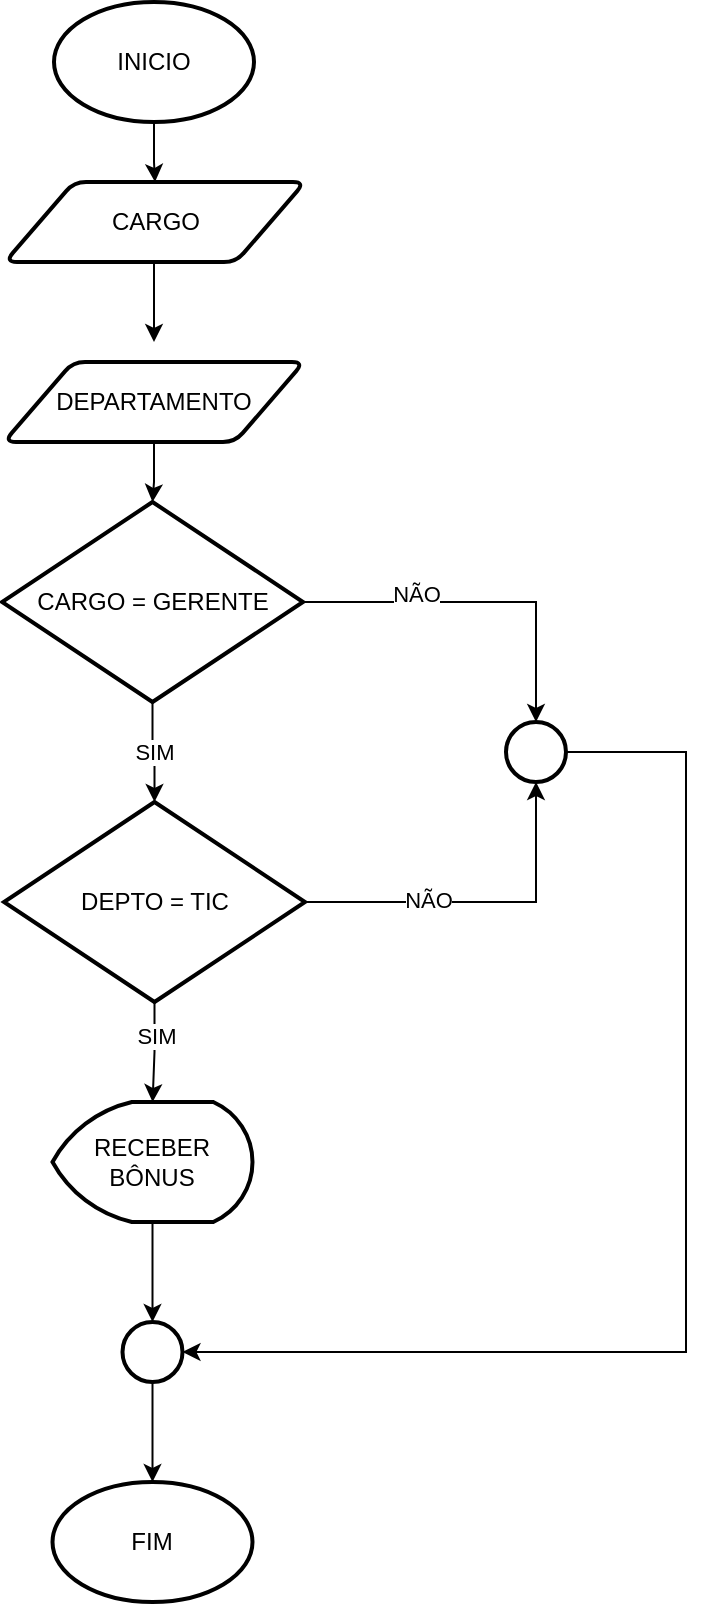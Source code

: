 <mxfile version="26.0.3" pages="2">
  <diagram name="Bônus" id="I6atK-zqzm6yci3fSdi4">
    <mxGraphModel dx="1050" dy="557" grid="1" gridSize="10" guides="1" tooltips="1" connect="1" arrows="1" fold="1" page="1" pageScale="1" pageWidth="827" pageHeight="1169" math="0" shadow="0">
      <root>
        <mxCell id="0" />
        <mxCell id="1" parent="0" />
        <mxCell id="h5LrMPbRycZzj3om4tuv-26" value="" style="edgeStyle=orthogonalEdgeStyle;rounded=0;orthogonalLoop=1;jettySize=auto;html=1;" edge="1" parent="1" source="h5LrMPbRycZzj3om4tuv-1" target="h5LrMPbRycZzj3om4tuv-6">
          <mxGeometry relative="1" as="geometry" />
        </mxCell>
        <mxCell id="h5LrMPbRycZzj3om4tuv-1" value="INICIO" style="strokeWidth=2;html=1;shape=mxgraph.flowchart.start_1;whiteSpace=wrap;" vertex="1" parent="1">
          <mxGeometry x="364" y="20" width="100" height="60" as="geometry" />
        </mxCell>
        <mxCell id="h5LrMPbRycZzj3om4tuv-2" value="FIM" style="strokeWidth=2;html=1;shape=mxgraph.flowchart.start_1;whiteSpace=wrap;" vertex="1" parent="1">
          <mxGeometry x="363.25" y="760" width="100" height="60" as="geometry" />
        </mxCell>
        <mxCell id="h5LrMPbRycZzj3om4tuv-30" value="" style="edgeStyle=orthogonalEdgeStyle;rounded=0;orthogonalLoop=1;jettySize=auto;html=1;" edge="1" parent="1" source="h5LrMPbRycZzj3om4tuv-5" target="h5LrMPbRycZzj3om4tuv-9">
          <mxGeometry relative="1" as="geometry" />
        </mxCell>
        <mxCell id="h5LrMPbRycZzj3om4tuv-5" value="DEPARTAMENTO" style="shape=parallelogram;html=1;strokeWidth=2;perimeter=parallelogramPerimeter;whiteSpace=wrap;rounded=1;arcSize=12;size=0.23;" vertex="1" parent="1">
          <mxGeometry x="339" y="200" width="150" height="40" as="geometry" />
        </mxCell>
        <mxCell id="h5LrMPbRycZzj3om4tuv-29" style="edgeStyle=orthogonalEdgeStyle;rounded=0;orthogonalLoop=1;jettySize=auto;html=1;" edge="1" parent="1" source="h5LrMPbRycZzj3om4tuv-6">
          <mxGeometry relative="1" as="geometry">
            <mxPoint x="414" y="190" as="targetPoint" />
          </mxGeometry>
        </mxCell>
        <mxCell id="h5LrMPbRycZzj3om4tuv-6" value="CARGO" style="shape=parallelogram;html=1;strokeWidth=2;perimeter=parallelogramPerimeter;whiteSpace=wrap;rounded=1;arcSize=12;size=0.23;" vertex="1" parent="1">
          <mxGeometry x="339.5" y="110" width="150" height="40" as="geometry" />
        </mxCell>
        <mxCell id="h5LrMPbRycZzj3om4tuv-53" value="" style="edgeStyle=orthogonalEdgeStyle;rounded=0;orthogonalLoop=1;jettySize=auto;html=1;" edge="1" parent="1" source="h5LrMPbRycZzj3om4tuv-8" target="h5LrMPbRycZzj3om4tuv-52">
          <mxGeometry relative="1" as="geometry" />
        </mxCell>
        <mxCell id="h5LrMPbRycZzj3om4tuv-8" value="RECEBER BÔNUS" style="strokeWidth=2;html=1;shape=mxgraph.flowchart.display;whiteSpace=wrap;" vertex="1" parent="1">
          <mxGeometry x="363.25" y="570" width="100" height="60" as="geometry" />
        </mxCell>
        <mxCell id="h5LrMPbRycZzj3om4tuv-40" style="edgeStyle=orthogonalEdgeStyle;rounded=0;orthogonalLoop=1;jettySize=auto;html=1;" edge="1" parent="1" source="h5LrMPbRycZzj3om4tuv-9" target="h5LrMPbRycZzj3om4tuv-21">
          <mxGeometry relative="1" as="geometry" />
        </mxCell>
        <mxCell id="h5LrMPbRycZzj3om4tuv-41" value="NÃO" style="edgeLabel;html=1;align=center;verticalAlign=middle;resizable=0;points=[];" vertex="1" connectable="0" parent="h5LrMPbRycZzj3om4tuv-40">
          <mxGeometry x="-0.362" y="4" relative="1" as="geometry">
            <mxPoint as="offset" />
          </mxGeometry>
        </mxCell>
        <mxCell id="h5LrMPbRycZzj3om4tuv-43" value="" style="edgeStyle=orthogonalEdgeStyle;rounded=0;orthogonalLoop=1;jettySize=auto;html=1;" edge="1" parent="1" source="h5LrMPbRycZzj3om4tuv-9" target="h5LrMPbRycZzj3om4tuv-42">
          <mxGeometry relative="1" as="geometry" />
        </mxCell>
        <mxCell id="h5LrMPbRycZzj3om4tuv-44" value="SIM" style="edgeLabel;html=1;align=center;verticalAlign=middle;resizable=0;points=[];" vertex="1" connectable="0" parent="h5LrMPbRycZzj3om4tuv-43">
          <mxGeometry x="-0.029" relative="1" as="geometry">
            <mxPoint as="offset" />
          </mxGeometry>
        </mxCell>
        <mxCell id="h5LrMPbRycZzj3om4tuv-9" value="&lt;font&gt;CARGO = GERENTE&lt;/font&gt;" style="strokeWidth=2;html=1;shape=mxgraph.flowchart.decision;whiteSpace=wrap;" vertex="1" parent="1">
          <mxGeometry x="338" y="270" width="150.5" height="100" as="geometry" />
        </mxCell>
        <mxCell id="h5LrMPbRycZzj3om4tuv-51" style="edgeStyle=orthogonalEdgeStyle;rounded=0;orthogonalLoop=1;jettySize=auto;html=1;entryX=1;entryY=0.5;entryDx=0;entryDy=0;entryPerimeter=0;" edge="1" parent="1" source="h5LrMPbRycZzj3om4tuv-21" target="h5LrMPbRycZzj3om4tuv-52">
          <mxGeometry relative="1" as="geometry">
            <mxPoint x="690" y="670" as="targetPoint" />
            <Array as="points">
              <mxPoint x="680" y="395" />
              <mxPoint x="680" y="695" />
            </Array>
          </mxGeometry>
        </mxCell>
        <mxCell id="h5LrMPbRycZzj3om4tuv-21" value="" style="strokeWidth=2;html=1;shape=mxgraph.flowchart.start_2;whiteSpace=wrap;" vertex="1" parent="1">
          <mxGeometry x="590" y="380" width="30" height="30" as="geometry" />
        </mxCell>
        <mxCell id="h5LrMPbRycZzj3om4tuv-45" value="" style="edgeStyle=orthogonalEdgeStyle;rounded=0;orthogonalLoop=1;jettySize=auto;html=1;" edge="1" parent="1" source="h5LrMPbRycZzj3om4tuv-42" target="h5LrMPbRycZzj3om4tuv-8">
          <mxGeometry relative="1" as="geometry" />
        </mxCell>
        <mxCell id="h5LrMPbRycZzj3om4tuv-46" value="SIM" style="edgeLabel;html=1;align=center;verticalAlign=middle;resizable=0;points=[];" vertex="1" connectable="0" parent="h5LrMPbRycZzj3om4tuv-45">
          <mxGeometry x="-0.333" relative="1" as="geometry">
            <mxPoint as="offset" />
          </mxGeometry>
        </mxCell>
        <mxCell id="h5LrMPbRycZzj3om4tuv-47" style="edgeStyle=orthogonalEdgeStyle;rounded=0;orthogonalLoop=1;jettySize=auto;html=1;exitX=1;exitY=0.5;exitDx=0;exitDy=0;exitPerimeter=0;" edge="1" parent="1" source="h5LrMPbRycZzj3om4tuv-42" target="h5LrMPbRycZzj3om4tuv-21">
          <mxGeometry relative="1" as="geometry" />
        </mxCell>
        <mxCell id="h5LrMPbRycZzj3om4tuv-50" value="NÃO" style="edgeLabel;html=1;align=center;verticalAlign=middle;resizable=0;points=[];" vertex="1" connectable="0" parent="h5LrMPbRycZzj3om4tuv-47">
          <mxGeometry x="-0.301" y="1" relative="1" as="geometry">
            <mxPoint as="offset" />
          </mxGeometry>
        </mxCell>
        <mxCell id="h5LrMPbRycZzj3om4tuv-42" value="&lt;font&gt;DEPTO = TIC&lt;/font&gt;" style="strokeWidth=2;html=1;shape=mxgraph.flowchart.decision;whiteSpace=wrap;" vertex="1" parent="1">
          <mxGeometry x="339" y="420" width="150.5" height="100" as="geometry" />
        </mxCell>
        <mxCell id="h5LrMPbRycZzj3om4tuv-54" value="" style="edgeStyle=orthogonalEdgeStyle;rounded=0;orthogonalLoop=1;jettySize=auto;html=1;" edge="1" parent="1" source="h5LrMPbRycZzj3om4tuv-52" target="h5LrMPbRycZzj3om4tuv-2">
          <mxGeometry relative="1" as="geometry" />
        </mxCell>
        <mxCell id="h5LrMPbRycZzj3om4tuv-52" value="" style="strokeWidth=2;html=1;shape=mxgraph.flowchart.start_2;whiteSpace=wrap;" vertex="1" parent="1">
          <mxGeometry x="398.25" y="680" width="30" height="30" as="geometry" />
        </mxCell>
      </root>
    </mxGraphModel>
  </diagram>
  <diagram id="xArBlTrHpGpAk1ALvUMy" name="Bônus Plus">
    <mxGraphModel dx="1313" dy="696" grid="1" gridSize="10" guides="1" tooltips="1" connect="1" arrows="1" fold="1" page="1" pageScale="1" pageWidth="827" pageHeight="1169" math="0" shadow="0">
      <root>
        <mxCell id="0" />
        <mxCell id="1" parent="0" />
        <mxCell id="fupPDlhd63PPvMUo3qvb-1" value="" style="edgeStyle=orthogonalEdgeStyle;rounded=0;orthogonalLoop=1;jettySize=auto;html=1;" edge="1" parent="1" source="fupPDlhd63PPvMUo3qvb-2" target="fupPDlhd63PPvMUo3qvb-7">
          <mxGeometry relative="1" as="geometry" />
        </mxCell>
        <mxCell id="fupPDlhd63PPvMUo3qvb-2" value="INICIO" style="strokeWidth=2;html=1;shape=mxgraph.flowchart.start_1;whiteSpace=wrap;" vertex="1" parent="1">
          <mxGeometry x="364" y="20" width="100" height="60" as="geometry" />
        </mxCell>
        <mxCell id="fupPDlhd63PPvMUo3qvb-3" value="FIM" style="strokeWidth=2;html=1;shape=mxgraph.flowchart.start_1;whiteSpace=wrap;" vertex="1" parent="1">
          <mxGeometry x="364.75" y="900" width="100" height="60" as="geometry" />
        </mxCell>
        <mxCell id="fupPDlhd63PPvMUo3qvb-4" value="" style="edgeStyle=orthogonalEdgeStyle;rounded=0;orthogonalLoop=1;jettySize=auto;html=1;" edge="1" parent="1" source="fupPDlhd63PPvMUo3qvb-5" target="fupPDlhd63PPvMUo3qvb-14">
          <mxGeometry relative="1" as="geometry" />
        </mxCell>
        <mxCell id="fupPDlhd63PPvMUo3qvb-5" value="DEPARTAMENTO" style="shape=parallelogram;html=1;strokeWidth=2;perimeter=parallelogramPerimeter;whiteSpace=wrap;rounded=1;arcSize=12;size=0.23;" vertex="1" parent="1">
          <mxGeometry x="339" y="200" width="150" height="40" as="geometry" />
        </mxCell>
        <mxCell id="fupPDlhd63PPvMUo3qvb-6" style="edgeStyle=orthogonalEdgeStyle;rounded=0;orthogonalLoop=1;jettySize=auto;html=1;" edge="1" parent="1" source="fupPDlhd63PPvMUo3qvb-7">
          <mxGeometry relative="1" as="geometry">
            <mxPoint x="414" y="190" as="targetPoint" />
          </mxGeometry>
        </mxCell>
        <mxCell id="fupPDlhd63PPvMUo3qvb-7" value="CARGO" style="shape=parallelogram;html=1;strokeWidth=2;perimeter=parallelogramPerimeter;whiteSpace=wrap;rounded=1;arcSize=12;size=0.23;" vertex="1" parent="1">
          <mxGeometry x="339.5" y="110" width="150" height="40" as="geometry" />
        </mxCell>
        <mxCell id="fupPDlhd63PPvMUo3qvb-9" value="RECEBER BÔNUS&amp;nbsp;" style="strokeWidth=2;html=1;shape=mxgraph.flowchart.display;whiteSpace=wrap;" vertex="1" parent="1">
          <mxGeometry x="180" y="740" width="100" height="60" as="geometry" />
        </mxCell>
        <mxCell id="fupPDlhd63PPvMUo3qvb-10" style="edgeStyle=orthogonalEdgeStyle;rounded=0;orthogonalLoop=1;jettySize=auto;html=1;" edge="1" parent="1" source="fupPDlhd63PPvMUo3qvb-14" target="fupPDlhd63PPvMUo3qvb-16">
          <mxGeometry relative="1" as="geometry" />
        </mxCell>
        <mxCell id="fupPDlhd63PPvMUo3qvb-11" value="NÃO" style="edgeLabel;html=1;align=center;verticalAlign=middle;resizable=0;points=[];" vertex="1" connectable="0" parent="fupPDlhd63PPvMUo3qvb-10">
          <mxGeometry x="-0.362" y="4" relative="1" as="geometry">
            <mxPoint as="offset" />
          </mxGeometry>
        </mxCell>
        <mxCell id="fupPDlhd63PPvMUo3qvb-12" value="" style="edgeStyle=orthogonalEdgeStyle;rounded=0;orthogonalLoop=1;jettySize=auto;html=1;" edge="1" parent="1" source="fupPDlhd63PPvMUo3qvb-14" target="fupPDlhd63PPvMUo3qvb-21">
          <mxGeometry relative="1" as="geometry" />
        </mxCell>
        <mxCell id="fupPDlhd63PPvMUo3qvb-13" value="SIM" style="edgeLabel;html=1;align=center;verticalAlign=middle;resizable=0;points=[];" vertex="1" connectable="0" parent="fupPDlhd63PPvMUo3qvb-12">
          <mxGeometry x="-0.029" relative="1" as="geometry">
            <mxPoint as="offset" />
          </mxGeometry>
        </mxCell>
        <mxCell id="fupPDlhd63PPvMUo3qvb-14" value="&lt;font&gt;CARGO = GERENTE&lt;/font&gt;" style="strokeWidth=2;html=1;shape=mxgraph.flowchart.decision;whiteSpace=wrap;" vertex="1" parent="1">
          <mxGeometry x="338" y="270" width="150.5" height="100" as="geometry" />
        </mxCell>
        <mxCell id="fupPDlhd63PPvMUo3qvb-16" value="" style="strokeWidth=2;html=1;shape=mxgraph.flowchart.start_2;whiteSpace=wrap;" vertex="1" parent="1">
          <mxGeometry x="590" y="380" width="30" height="30" as="geometry" />
        </mxCell>
        <mxCell id="fupPDlhd63PPvMUo3qvb-19" style="edgeStyle=orthogonalEdgeStyle;rounded=0;orthogonalLoop=1;jettySize=auto;html=1;exitX=1;exitY=0.5;exitDx=0;exitDy=0;exitPerimeter=0;" edge="1" parent="1" source="fupPDlhd63PPvMUo3qvb-21" target="fupPDlhd63PPvMUo3qvb-16">
          <mxGeometry relative="1" as="geometry" />
        </mxCell>
        <mxCell id="fupPDlhd63PPvMUo3qvb-20" value="NÃO" style="edgeLabel;html=1;align=center;verticalAlign=middle;resizable=0;points=[];" vertex="1" connectable="0" parent="fupPDlhd63PPvMUo3qvb-19">
          <mxGeometry x="-0.301" y="1" relative="1" as="geometry">
            <mxPoint as="offset" />
          </mxGeometry>
        </mxCell>
        <mxCell id="fupPDlhd63PPvMUo3qvb-25" style="edgeStyle=orthogonalEdgeStyle;rounded=0;orthogonalLoop=1;jettySize=auto;html=1;" edge="1" parent="1" source="fupPDlhd63PPvMUo3qvb-21">
          <mxGeometry relative="1" as="geometry">
            <mxPoint x="414.25" y="580" as="targetPoint" />
          </mxGeometry>
        </mxCell>
        <mxCell id="fupPDlhd63PPvMUo3qvb-26" value="SIM" style="edgeLabel;html=1;align=center;verticalAlign=middle;resizable=0;points=[];" vertex="1" connectable="0" parent="fupPDlhd63PPvMUo3qvb-25">
          <mxGeometry x="-0.326" relative="1" as="geometry">
            <mxPoint as="offset" />
          </mxGeometry>
        </mxCell>
        <mxCell id="fupPDlhd63PPvMUo3qvb-21" value="&lt;font&gt;DEPTO = TIC&lt;/font&gt;" style="strokeWidth=2;html=1;shape=mxgraph.flowchart.decision;whiteSpace=wrap;" vertex="1" parent="1">
          <mxGeometry x="339" y="420" width="150.5" height="100" as="geometry" />
        </mxCell>
        <mxCell id="fupPDlhd63PPvMUo3qvb-44" value="" style="edgeStyle=orthogonalEdgeStyle;rounded=0;orthogonalLoop=1;jettySize=auto;html=1;" edge="1" parent="1" source="fupPDlhd63PPvMUo3qvb-23" target="fupPDlhd63PPvMUo3qvb-3">
          <mxGeometry relative="1" as="geometry" />
        </mxCell>
        <mxCell id="fupPDlhd63PPvMUo3qvb-23" value="" style="strokeWidth=2;html=1;shape=mxgraph.flowchart.start_2;whiteSpace=wrap;" vertex="1" parent="1">
          <mxGeometry x="399.75" y="830" width="30" height="30" as="geometry" />
        </mxCell>
        <mxCell id="fupPDlhd63PPvMUo3qvb-24" value="RECEBER BÔNUS +" style="strokeWidth=2;html=1;shape=mxgraph.flowchart.display;whiteSpace=wrap;" vertex="1" parent="1">
          <mxGeometry x="550" y="740" width="100" height="60" as="geometry" />
        </mxCell>
        <mxCell id="fupPDlhd63PPvMUo3qvb-36" value="" style="edgeStyle=orthogonalEdgeStyle;rounded=0;orthogonalLoop=1;jettySize=auto;html=1;" edge="1" parent="1" source="fupPDlhd63PPvMUo3qvb-27" target="fupPDlhd63PPvMUo3qvb-28">
          <mxGeometry relative="1" as="geometry" />
        </mxCell>
        <mxCell id="fupPDlhd63PPvMUo3qvb-27" value="IDADE" style="shape=parallelogram;html=1;strokeWidth=2;perimeter=parallelogramPerimeter;whiteSpace=wrap;rounded=1;arcSize=12;size=0.23;" vertex="1" parent="1">
          <mxGeometry x="364.5" y="590" width="100" height="40" as="geometry" />
        </mxCell>
        <mxCell id="fupPDlhd63PPvMUo3qvb-31" style="edgeStyle=orthogonalEdgeStyle;rounded=0;orthogonalLoop=1;jettySize=auto;html=1;entryX=0.5;entryY=0;entryDx=0;entryDy=0;entryPerimeter=0;" edge="1" parent="1" source="fupPDlhd63PPvMUo3qvb-28" target="fupPDlhd63PPvMUo3qvb-9">
          <mxGeometry relative="1" as="geometry">
            <mxPoint x="230" y="690" as="targetPoint" />
          </mxGeometry>
        </mxCell>
        <mxCell id="fupPDlhd63PPvMUo3qvb-33" value="F" style="edgeLabel;html=1;align=center;verticalAlign=middle;resizable=0;points=[];" vertex="1" connectable="0" parent="fupPDlhd63PPvMUo3qvb-31">
          <mxGeometry x="-0.187" y="-4" relative="1" as="geometry">
            <mxPoint as="offset" />
          </mxGeometry>
        </mxCell>
        <mxCell id="fupPDlhd63PPvMUo3qvb-28" value="&lt;font&gt;IDADE &amp;gt;= 60&lt;/font&gt;" style="strokeWidth=2;html=1;shape=mxgraph.flowchart.decision;whiteSpace=wrap;" vertex="1" parent="1">
          <mxGeometry x="339.5" y="660" width="150.5" height="100" as="geometry" />
        </mxCell>
        <mxCell id="fupPDlhd63PPvMUo3qvb-37" style="edgeStyle=orthogonalEdgeStyle;rounded=0;orthogonalLoop=1;jettySize=auto;html=1;exitX=0.5;exitY=1;exitDx=0;exitDy=0;exitPerimeter=0;entryX=0;entryY=0.5;entryDx=0;entryDy=0;entryPerimeter=0;" edge="1" parent="1" source="fupPDlhd63PPvMUo3qvb-9" target="fupPDlhd63PPvMUo3qvb-23">
          <mxGeometry relative="1" as="geometry" />
        </mxCell>
        <mxCell id="fupPDlhd63PPvMUo3qvb-40" style="edgeStyle=orthogonalEdgeStyle;rounded=0;orthogonalLoop=1;jettySize=auto;html=1;entryX=1;entryY=0.5;entryDx=0;entryDy=0;entryPerimeter=0;" edge="1" parent="1" source="fupPDlhd63PPvMUo3qvb-24" target="fupPDlhd63PPvMUo3qvb-23">
          <mxGeometry relative="1" as="geometry">
            <Array as="points">
              <mxPoint x="605" y="845" />
            </Array>
          </mxGeometry>
        </mxCell>
        <mxCell id="fupPDlhd63PPvMUo3qvb-42" style="edgeStyle=orthogonalEdgeStyle;rounded=0;orthogonalLoop=1;jettySize=auto;html=1;entryX=0.5;entryY=0;entryDx=0;entryDy=0;entryPerimeter=0;" edge="1" parent="1" source="fupPDlhd63PPvMUo3qvb-28" target="fupPDlhd63PPvMUo3qvb-24">
          <mxGeometry relative="1" as="geometry" />
        </mxCell>
        <mxCell id="fupPDlhd63PPvMUo3qvb-43" value="V" style="edgeLabel;html=1;align=center;verticalAlign=middle;resizable=0;points=[];" vertex="1" connectable="0" parent="fupPDlhd63PPvMUo3qvb-42">
          <mxGeometry x="-0.274" y="2" relative="1" as="geometry">
            <mxPoint as="offset" />
          </mxGeometry>
        </mxCell>
        <mxCell id="fupPDlhd63PPvMUo3qvb-45" style="edgeStyle=orthogonalEdgeStyle;rounded=0;orthogonalLoop=1;jettySize=auto;html=1;entryX=1;entryY=0.5;entryDx=0;entryDy=0;entryPerimeter=0;" edge="1" parent="1" source="fupPDlhd63PPvMUo3qvb-16" target="fupPDlhd63PPvMUo3qvb-3">
          <mxGeometry relative="1" as="geometry">
            <Array as="points">
              <mxPoint x="680" y="395" />
              <mxPoint x="680" y="930" />
            </Array>
          </mxGeometry>
        </mxCell>
      </root>
    </mxGraphModel>
  </diagram>
</mxfile>
